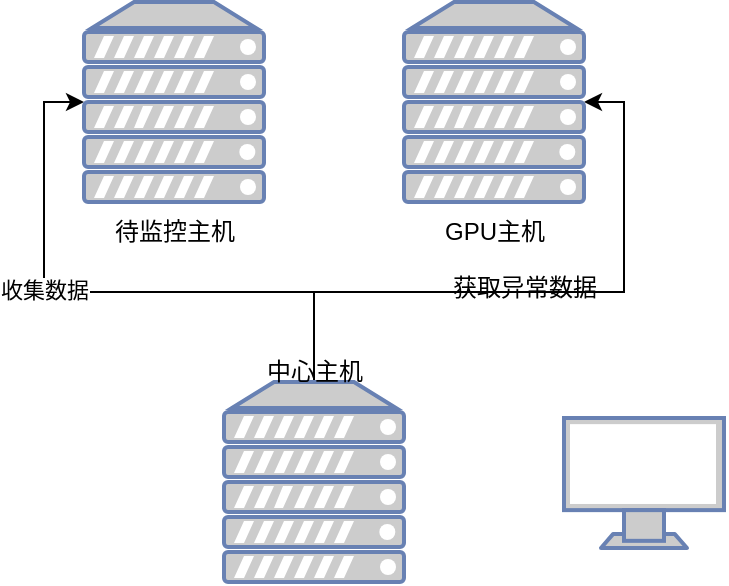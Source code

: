 <mxfile version="21.6.9" type="github">
  <diagram name="第 1 页" id="8RlSk1Tyo_QDvThtbTEH">
    <mxGraphModel dx="1379" dy="751" grid="1" gridSize="10" guides="1" tooltips="1" connect="1" arrows="1" fold="1" page="1" pageScale="1" pageWidth="827" pageHeight="1169" math="0" shadow="0">
      <root>
        <mxCell id="0" />
        <mxCell id="1" parent="0" />
        <mxCell id="G30NgRmQydbwYXesfuQm-7" style="edgeStyle=orthogonalEdgeStyle;rounded=0;orthogonalLoop=1;jettySize=auto;html=1;exitX=0.5;exitY=0;exitDx=0;exitDy=0;exitPerimeter=0;entryX=0;entryY=0.5;entryDx=0;entryDy=0;entryPerimeter=0;" edge="1" parent="1" source="G30NgRmQydbwYXesfuQm-1" target="G30NgRmQydbwYXesfuQm-5">
          <mxGeometry relative="1" as="geometry" />
        </mxCell>
        <mxCell id="G30NgRmQydbwYXesfuQm-8" value="收集数据" style="edgeLabel;html=1;align=center;verticalAlign=middle;resizable=0;points=[];" vertex="1" connectable="0" parent="G30NgRmQydbwYXesfuQm-7">
          <mxGeometry x="0.232" relative="1" as="geometry">
            <mxPoint as="offset" />
          </mxGeometry>
        </mxCell>
        <mxCell id="G30NgRmQydbwYXesfuQm-11" style="edgeStyle=orthogonalEdgeStyle;rounded=0;orthogonalLoop=1;jettySize=auto;html=1;exitX=0.5;exitY=0;exitDx=0;exitDy=0;exitPerimeter=0;entryX=1;entryY=0.5;entryDx=0;entryDy=0;entryPerimeter=0;" edge="1" parent="1" source="G30NgRmQydbwYXesfuQm-1" target="G30NgRmQydbwYXesfuQm-9">
          <mxGeometry relative="1" as="geometry" />
        </mxCell>
        <mxCell id="G30NgRmQydbwYXesfuQm-1" value="" style="fontColor=#0066CC;verticalAlign=top;verticalLabelPosition=bottom;labelPosition=center;align=center;html=1;outlineConnect=0;fillColor=#CCCCCC;strokeColor=#6881B3;gradientColor=none;gradientDirection=north;strokeWidth=2;shape=mxgraph.networks.server;" vertex="1" parent="1">
          <mxGeometry x="170" y="270" width="90" height="100" as="geometry" />
        </mxCell>
        <mxCell id="G30NgRmQydbwYXesfuQm-2" value="中心主机" style="text;html=1;align=center;verticalAlign=middle;resizable=0;points=[];autosize=1;strokeColor=none;fillColor=none;" vertex="1" parent="1">
          <mxGeometry x="180" y="250" width="70" height="30" as="geometry" />
        </mxCell>
        <mxCell id="G30NgRmQydbwYXesfuQm-5" value="" style="fontColor=#0066CC;verticalAlign=top;verticalLabelPosition=bottom;labelPosition=center;align=center;html=1;outlineConnect=0;fillColor=#CCCCCC;strokeColor=#6881B3;gradientColor=none;gradientDirection=north;strokeWidth=2;shape=mxgraph.networks.server;" vertex="1" parent="1">
          <mxGeometry x="100" y="80" width="90" height="100" as="geometry" />
        </mxCell>
        <mxCell id="G30NgRmQydbwYXesfuQm-6" value="待监控主机" style="text;html=1;align=center;verticalAlign=middle;resizable=0;points=[];autosize=1;strokeColor=none;fillColor=none;" vertex="1" parent="1">
          <mxGeometry x="105" y="180" width="80" height="30" as="geometry" />
        </mxCell>
        <mxCell id="G30NgRmQydbwYXesfuQm-9" value="" style="fontColor=#0066CC;verticalAlign=top;verticalLabelPosition=bottom;labelPosition=center;align=center;html=1;outlineConnect=0;fillColor=#CCCCCC;strokeColor=#6881B3;gradientColor=none;gradientDirection=north;strokeWidth=2;shape=mxgraph.networks.server;" vertex="1" parent="1">
          <mxGeometry x="260" y="80" width="90" height="100" as="geometry" />
        </mxCell>
        <mxCell id="G30NgRmQydbwYXesfuQm-10" value="GPU主机" style="text;html=1;align=center;verticalAlign=middle;resizable=0;points=[];autosize=1;strokeColor=none;fillColor=none;" vertex="1" parent="1">
          <mxGeometry x="270" y="180" width="70" height="30" as="geometry" />
        </mxCell>
        <mxCell id="G30NgRmQydbwYXesfuQm-12" value="获取异常数据" style="text;html=1;align=center;verticalAlign=middle;resizable=0;points=[];autosize=1;strokeColor=none;fillColor=none;" vertex="1" parent="1">
          <mxGeometry x="270" y="208" width="100" height="30" as="geometry" />
        </mxCell>
        <mxCell id="G30NgRmQydbwYXesfuQm-13" value="" style="fontColor=#0066CC;verticalAlign=top;verticalLabelPosition=bottom;labelPosition=center;align=center;html=1;outlineConnect=0;fillColor=#CCCCCC;strokeColor=#6881B3;gradientColor=none;gradientDirection=north;strokeWidth=2;shape=mxgraph.networks.monitor;" vertex="1" parent="1">
          <mxGeometry x="340" y="288" width="80" height="65" as="geometry" />
        </mxCell>
      </root>
    </mxGraphModel>
  </diagram>
</mxfile>
